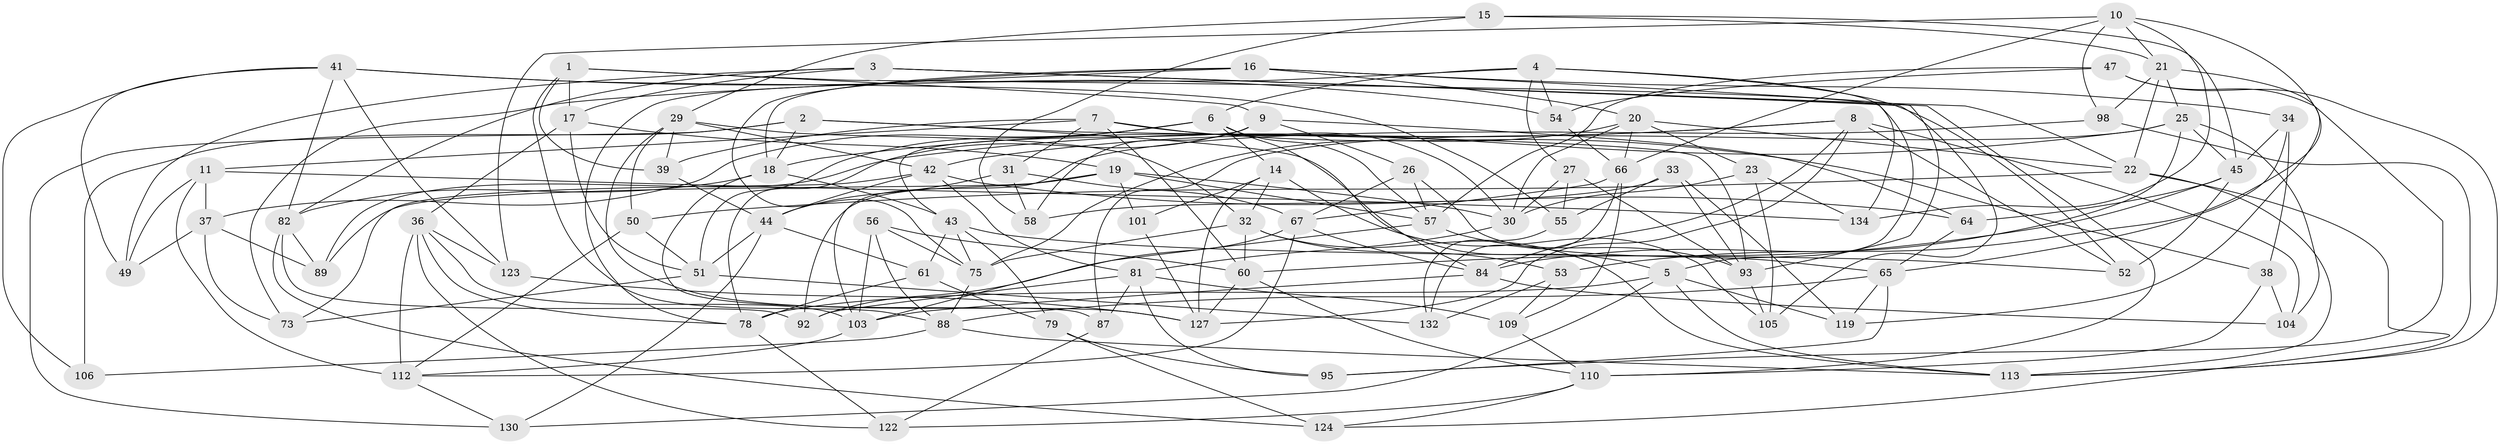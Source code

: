 // original degree distribution, {4: 1.0}
// Generated by graph-tools (version 1.1) at 2025/42/03/06/25 10:42:23]
// undirected, 87 vertices, 218 edges
graph export_dot {
graph [start="1"]
  node [color=gray90,style=filled];
  1 [super="+68"];
  2 [super="+46"];
  3 [super="+13"];
  4 [super="+80"];
  5 [super="+59"];
  6 [super="+111"];
  7 [super="+71"];
  8 [super="+40"];
  9 [super="+12"];
  10 [super="+35"];
  11 [super="+86"];
  14 [super="+129"];
  15;
  16 [super="+100"];
  17 [super="+28"];
  18 [super="+74"];
  19 [super="+24"];
  20 [super="+76"];
  21 [super="+107"];
  22 [super="+96"];
  23;
  25 [super="+62"];
  26;
  27;
  29 [super="+63"];
  30 [super="+118"];
  31;
  32 [super="+125"];
  33 [super="+128"];
  34;
  36 [super="+137"];
  37 [super="+115"];
  38;
  39;
  41 [super="+48"];
  42 [super="+69"];
  43 [super="+121"];
  44 [super="+70"];
  45 [super="+133"];
  47;
  49;
  50;
  51 [super="+72"];
  52;
  53;
  54;
  55;
  56;
  57 [super="+77"];
  58 [super="+83"];
  60 [super="+116"];
  61;
  64;
  65 [super="+108"];
  66 [super="+94"];
  67 [super="+99"];
  73;
  75 [super="+97"];
  78 [super="+91"];
  79;
  81 [super="+117"];
  82 [super="+102"];
  84 [super="+85"];
  87;
  88 [super="+90"];
  89;
  92;
  93 [super="+114"];
  95;
  98;
  101;
  103 [super="+120"];
  104;
  105;
  106;
  109;
  110 [super="+135"];
  112 [super="+126"];
  113 [super="+136"];
  119;
  122;
  123;
  124;
  127 [super="+131"];
  130;
  132;
  134;
  1 -- 39;
  1 -- 17 [weight=2];
  1 -- 88;
  1 -- 5;
  1 -- 9;
  2 -- 130;
  2 -- 106 [weight=2];
  2 -- 18;
  2 -- 5;
  2 -- 93;
  3 -- 49;
  3 -- 82;
  3 -- 105;
  3 -- 22;
  3 -- 110;
  3 -- 17;
  4 -- 54;
  4 -- 52;
  4 -- 27;
  4 -- 134;
  4 -- 6;
  4 -- 78;
  5 -- 119;
  5 -- 78;
  5 -- 130;
  5 -- 113;
  6 -- 14;
  6 -- 57;
  6 -- 51;
  6 -- 84;
  6 -- 37;
  7 -- 38;
  7 -- 30;
  7 -- 11;
  7 -- 31;
  7 -- 39;
  7 -- 60;
  8 -- 84;
  8 -- 104;
  8 -- 42;
  8 -- 52;
  8 -- 127;
  8 -- 18;
  9 -- 58;
  9 -- 64;
  9 -- 26;
  9 -- 78;
  9 -- 43;
  10 -- 21;
  10 -- 134;
  10 -- 98;
  10 -- 53;
  10 -- 123;
  10 -- 66;
  11 -- 134;
  11 -- 49;
  11 -- 112;
  11 -- 37 [weight=2];
  14 -- 32;
  14 -- 101 [weight=2];
  14 -- 105;
  14 -- 127;
  15 -- 45;
  15 -- 29;
  15 -- 21;
  15 -- 58;
  16 -- 75;
  16 -- 20;
  16 -- 73;
  16 -- 34;
  16 -- 18;
  16 -- 93;
  17 -- 36;
  17 -- 19;
  17 -- 51;
  18 -- 87;
  18 -- 43;
  18 -- 82;
  19 -- 101;
  19 -- 92;
  19 -- 89;
  19 -- 57;
  19 -- 30;
  20 -- 30;
  20 -- 66;
  20 -- 23;
  20 -- 75;
  20 -- 22;
  21 -- 22;
  21 -- 25;
  21 -- 98;
  21 -- 119;
  22 -- 124;
  22 -- 50;
  22 -- 113;
  23 -- 105;
  23 -- 134;
  23 -- 30;
  25 -- 89;
  25 -- 87;
  25 -- 104;
  25 -- 84;
  25 -- 45;
  26 -- 67;
  26 -- 65;
  26 -- 57;
  27 -- 93;
  27 -- 55;
  27 -- 30;
  29 -- 127;
  29 -- 32;
  29 -- 42;
  29 -- 50;
  29 -- 39;
  30 -- 81;
  31 -- 44;
  31 -- 67;
  31 -- 58;
  32 -- 113;
  32 -- 60;
  32 -- 53;
  32 -- 75;
  33 -- 55;
  33 -- 58 [weight=3];
  33 -- 119;
  33 -- 93;
  34 -- 38;
  34 -- 45;
  34 -- 65;
  36 -- 123;
  36 -- 112;
  36 -- 122;
  36 -- 78;
  36 -- 103;
  37 -- 73;
  37 -- 89;
  37 -- 49;
  38 -- 110;
  38 -- 104;
  39 -- 44;
  41 -- 123;
  41 -- 54;
  41 -- 55;
  41 -- 106;
  41 -- 82;
  41 -- 49;
  42 -- 64;
  42 -- 44;
  42 -- 81;
  42 -- 73;
  43 -- 75;
  43 -- 79;
  43 -- 52;
  43 -- 61;
  44 -- 130;
  44 -- 51;
  44 -- 61;
  45 -- 64;
  45 -- 52;
  45 -- 60;
  47 -- 95;
  47 -- 57;
  47 -- 54;
  47 -- 113;
  50 -- 51;
  50 -- 112;
  51 -- 73;
  51 -- 132;
  53 -- 109;
  53 -- 132;
  54 -- 66;
  55 -- 132;
  56 -- 103;
  56 -- 60;
  56 -- 75;
  56 -- 88;
  57 -- 93;
  57 -- 92;
  60 -- 110;
  60 -- 127;
  61 -- 78;
  61 -- 79;
  64 -- 65;
  65 -- 95;
  65 -- 88;
  65 -- 119;
  66 -- 67;
  66 -- 132;
  66 -- 109;
  67 -- 84;
  67 -- 112;
  67 -- 103;
  75 -- 88;
  78 -- 122;
  79 -- 124;
  79 -- 95;
  81 -- 109;
  81 -- 95;
  81 -- 92;
  81 -- 87;
  82 -- 92;
  82 -- 89;
  82 -- 124;
  84 -- 104;
  84 -- 103;
  87 -- 122;
  88 -- 106;
  88 -- 113;
  93 -- 105;
  98 -- 113;
  98 -- 103;
  101 -- 127;
  103 -- 112;
  109 -- 110;
  110 -- 122;
  110 -- 124;
  112 -- 130;
  123 -- 127;
}
